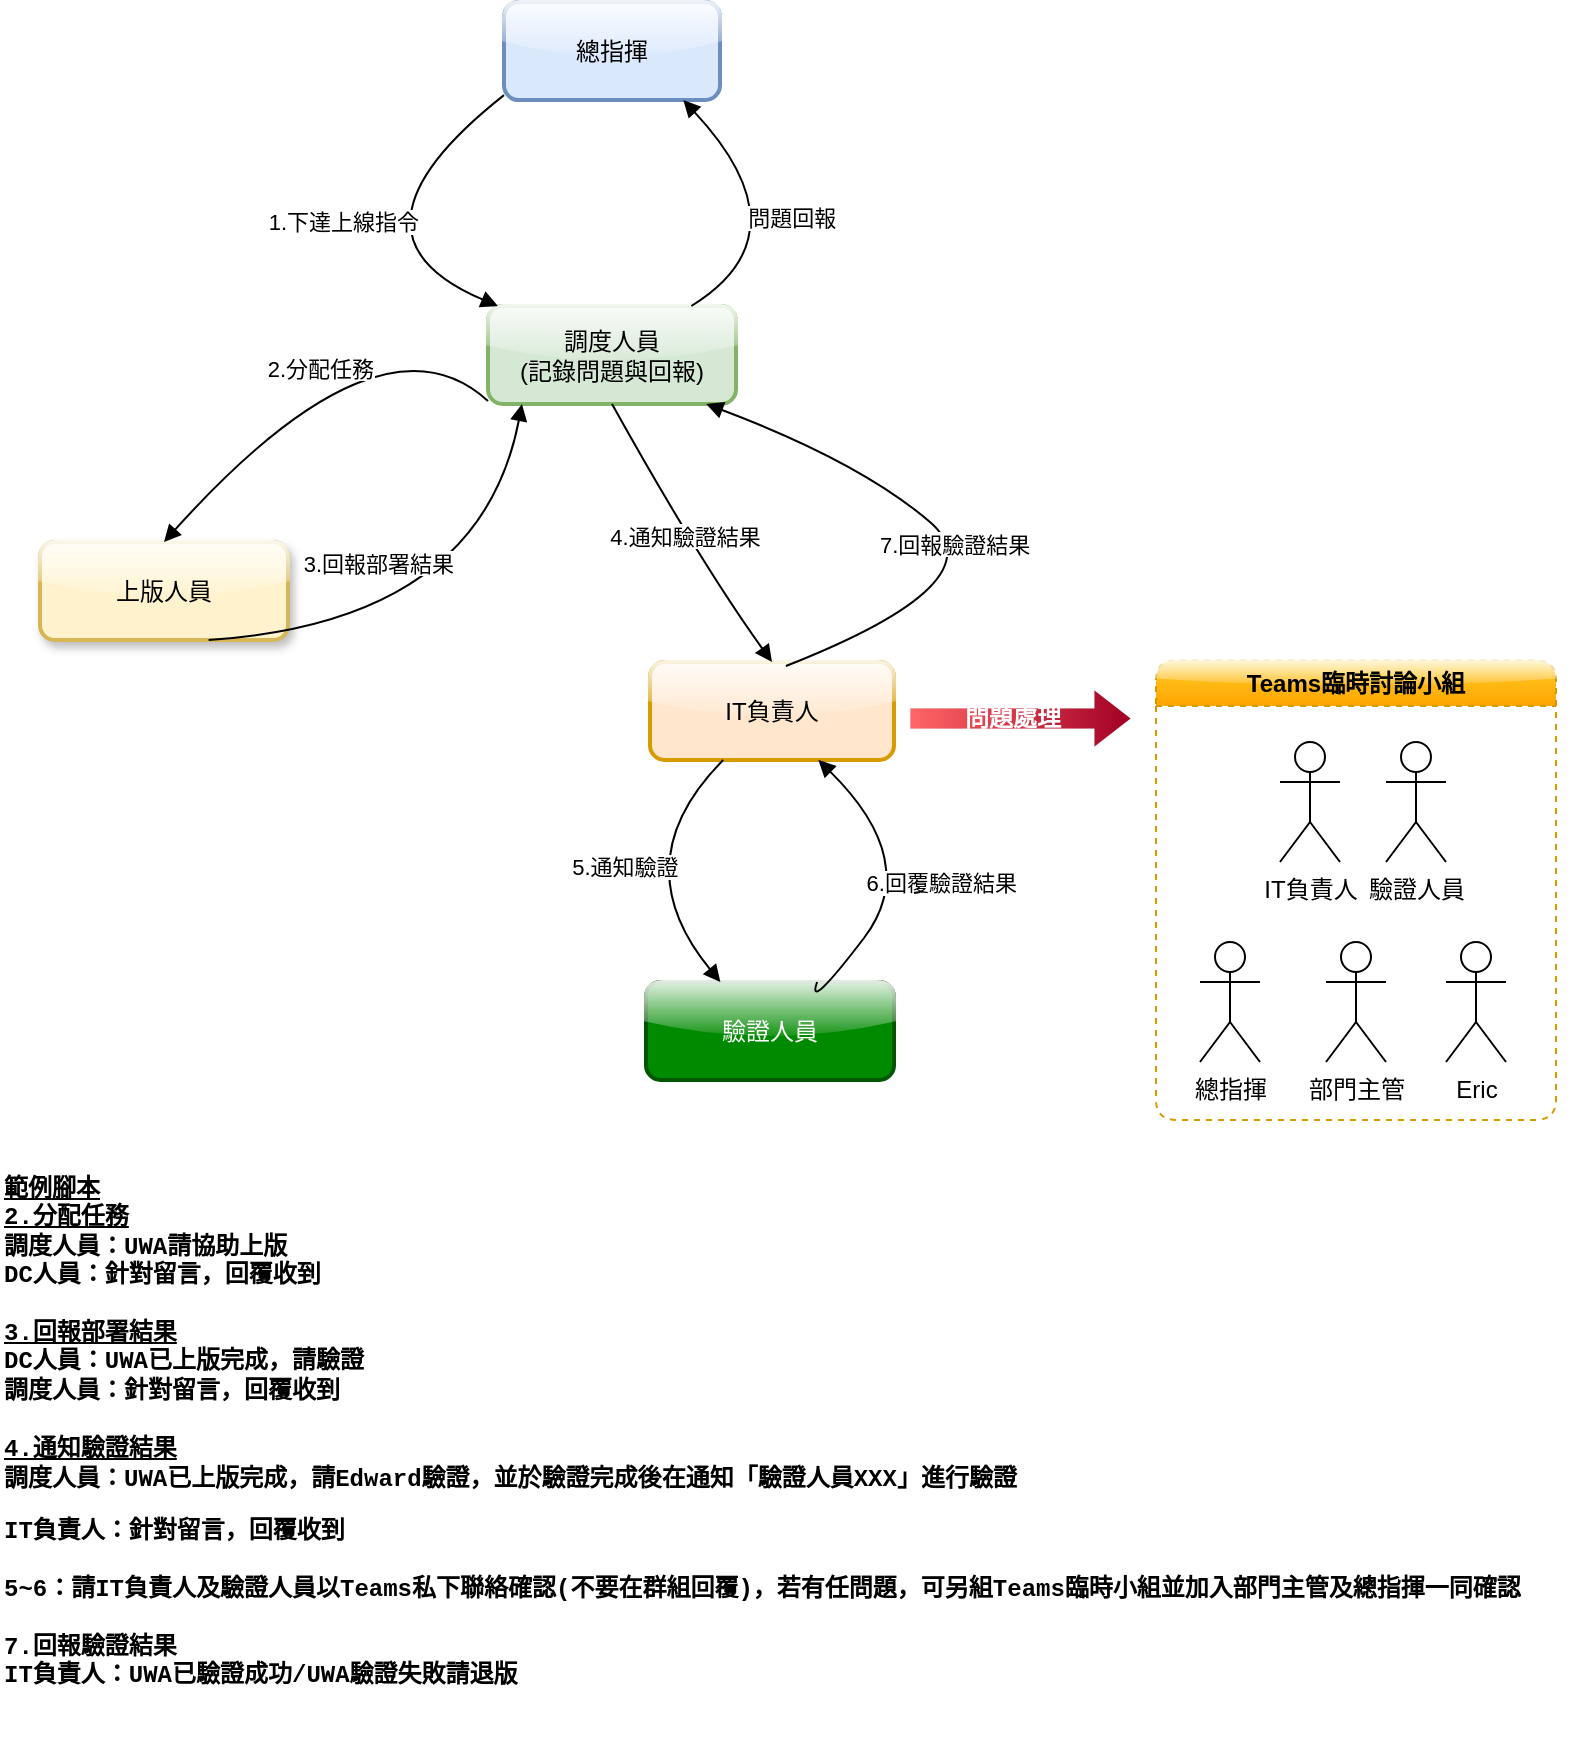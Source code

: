<mxfile version="25.0.1">
  <diagram name="第 1 页" id="mYaYs236TvE9rineGb29">
    <mxGraphModel dx="1426" dy="797" grid="1" gridSize="10" guides="1" tooltips="1" connect="1" arrows="1" fold="1" page="1" pageScale="1" pageWidth="827" pageHeight="1169" math="0" shadow="0">
      <root>
        <mxCell id="0" />
        <mxCell id="1" parent="0" />
        <mxCell id="1P9cVo6aBzfZuQ1xgT3G-6" value="總指揮" style="whiteSpace=wrap;strokeWidth=2;fillColor=#dae8fc;strokeColor=#6c8ebf;rounded=1;glass=1;" parent="1" vertex="1">
          <mxGeometry x="262" y="40" width="108" height="49" as="geometry" />
        </mxCell>
        <mxCell id="1P9cVo6aBzfZuQ1xgT3G-7" value="調度人員&#xa;(記錄問題與回報)" style="whiteSpace=wrap;strokeWidth=2;fillColor=#d5e8d4;strokeColor=#82b366;rounded=1;glass=1;" parent="1" vertex="1">
          <mxGeometry x="254" y="192" width="124" height="49" as="geometry" />
        </mxCell>
        <mxCell id="1P9cVo6aBzfZuQ1xgT3G-8" value="上版人員" style="whiteSpace=wrap;strokeWidth=2;fillColor=#fff2cc;strokeColor=#d6b656;rounded=1;glass=1;shadow=1;" parent="1" vertex="1">
          <mxGeometry x="30" y="310" width="124" height="49" as="geometry" />
        </mxCell>
        <mxCell id="1P9cVo6aBzfZuQ1xgT3G-9" value="IT負責人" style="whiteSpace=wrap;strokeWidth=2;fillColor=#ffe6cc;strokeColor=#d79b00;rounded=1;glass=1;" parent="1" vertex="1">
          <mxGeometry x="335" y="370" width="122" height="49" as="geometry" />
        </mxCell>
        <mxCell id="1P9cVo6aBzfZuQ1xgT3G-10" value="驗證人員" style="whiteSpace=wrap;strokeWidth=2;fillColor=#008a00;strokeColor=#005700;rounded=1;glass=1;fontColor=#ffffff;" parent="1" vertex="1">
          <mxGeometry x="333" y="530" width="124" height="49" as="geometry" />
        </mxCell>
        <mxCell id="1P9cVo6aBzfZuQ1xgT3G-11" value="1.下達上線指令" style="curved=1;startArrow=none;endArrow=block;exitX=0;exitY=0.95;entryX=0.04;entryY=0;rounded=0;" parent="1" source="1P9cVo6aBzfZuQ1xgT3G-6" target="1P9cVo6aBzfZuQ1xgT3G-7" edge="1">
          <mxGeometry relative="1" as="geometry">
            <Array as="points">
              <mxPoint x="174" y="156" />
            </Array>
          </mxGeometry>
        </mxCell>
        <mxCell id="1P9cVo6aBzfZuQ1xgT3G-12" value="2.分配任務" style="curved=1;startArrow=none;endArrow=block;exitX=0;exitY=0.97;entryX=0.5;entryY=0;rounded=0;" parent="1" source="1P9cVo6aBzfZuQ1xgT3G-7" target="1P9cVo6aBzfZuQ1xgT3G-8" edge="1">
          <mxGeometry relative="1" as="geometry">
            <Array as="points">
              <mxPoint x="200" y="190" />
            </Array>
          </mxGeometry>
        </mxCell>
        <mxCell id="1P9cVo6aBzfZuQ1xgT3G-14" value="5.通知驗證" style="curved=1;startArrow=none;endArrow=block;exitX=0.3;exitY=1;entryX=0.3;entryY=0;rounded=0;" parent="1" source="1P9cVo6aBzfZuQ1xgT3G-9" target="1P9cVo6aBzfZuQ1xgT3G-10" edge="1">
          <mxGeometry relative="1" as="geometry">
            <Array as="points">
              <mxPoint x="321" y="470" />
            </Array>
          </mxGeometry>
        </mxCell>
        <mxCell id="1P9cVo6aBzfZuQ1xgT3G-15" value="6.回覆驗證結果" style="curved=1;startArrow=none;endArrow=block;exitX=0.69;exitY=0;entryX=0.69;entryY=1;rounded=0;" parent="1" source="1P9cVo6aBzfZuQ1xgT3G-10" target="1P9cVo6aBzfZuQ1xgT3G-9" edge="1">
          <mxGeometry x="0.195" y="-14" relative="1" as="geometry">
            <Array as="points">
              <mxPoint x="413" y="546" />
              <mxPoint x="471" y="470" />
            </Array>
            <mxPoint as="offset" />
          </mxGeometry>
        </mxCell>
        <mxCell id="1P9cVo6aBzfZuQ1xgT3G-16" value="4.通知驗證結果" style="curved=1;startArrow=none;endArrow=block;exitX=0.5;exitY=1;rounded=0;exitDx=0;exitDy=0;entryX=0.5;entryY=0;entryDx=0;entryDy=0;" parent="1" source="1P9cVo6aBzfZuQ1xgT3G-7" target="1P9cVo6aBzfZuQ1xgT3G-9" edge="1">
          <mxGeometry x="-0.004" relative="1" as="geometry">
            <Array as="points">
              <mxPoint x="360" y="320" />
            </Array>
            <mxPoint x="330" y="360" as="targetPoint" />
            <mxPoint as="offset" />
          </mxGeometry>
        </mxCell>
        <mxCell id="1P9cVo6aBzfZuQ1xgT3G-18" value="3.回報部署結果" style="curved=1;startArrow=none;endArrow=block;exitX=0.68;exitY=1;entryX=0.137;entryY=1;rounded=0;entryDx=0;entryDy=0;entryPerimeter=0;" parent="1" source="1P9cVo6aBzfZuQ1xgT3G-8" target="1P9cVo6aBzfZuQ1xgT3G-7" edge="1">
          <mxGeometry x="-0.293" y="33" relative="1" as="geometry">
            <Array as="points">
              <mxPoint x="250" y="350" />
            </Array>
            <mxPoint as="offset" />
          </mxGeometry>
        </mxCell>
        <mxCell id="1P9cVo6aBzfZuQ1xgT3G-19" value="7.回報驗證結果" style="curved=1;startArrow=none;endArrow=block;exitX=0.557;exitY=0.041;entryX=0.88;entryY=1;rounded=0;exitDx=0;exitDy=0;exitPerimeter=0;" parent="1" source="1P9cVo6aBzfZuQ1xgT3G-9" target="1P9cVo6aBzfZuQ1xgT3G-7" edge="1">
          <mxGeometry relative="1" as="geometry">
            <Array as="points">
              <mxPoint x="510" y="330" />
              <mxPoint x="440" y="270" />
            </Array>
          </mxGeometry>
        </mxCell>
        <mxCell id="1P9cVo6aBzfZuQ1xgT3G-20" value="問題回報" style="curved=1;startArrow=none;endArrow=block;exitX=0.82;exitY=0;entryX=0.83;entryY=1;rounded=0;" parent="1" source="1P9cVo6aBzfZuQ1xgT3G-7" target="1P9cVo6aBzfZuQ1xgT3G-6" edge="1">
          <mxGeometry relative="1" as="geometry">
            <Array as="points">
              <mxPoint x="414" y="156" />
            </Array>
          </mxGeometry>
        </mxCell>
        <mxCell id="xWWlOde3axq_9Du7qHrp-3" value="問題處理" style="shape=flexArrow;endArrow=classic;html=1;rounded=0;endWidth=18;fillColor=#a20025;strokeColor=#6F0000;gradientDirection=west;labelBackgroundColor=none;fontSize=12;fontFamily=Helvetica;fontStyle=1;textShadow=0;fillStyle=auto;gradientColor=#FF6666;fontColor=#FFFFFF;strokeWidth=0;targetPerimeterSpacing=0;" edge="1" parent="1">
          <mxGeometry x="-0.073" width="50" height="50" relative="1" as="geometry">
            <mxPoint x="465" y="398" as="sourcePoint" />
            <mxPoint x="575" y="398" as="targetPoint" />
            <mxPoint as="offset" />
          </mxGeometry>
        </mxCell>
        <mxCell id="xWWlOde3axq_9Du7qHrp-5" value="IT負責人" style="shape=umlActor;verticalLabelPosition=bottom;verticalAlign=top;html=1;outlineConnect=0;" vertex="1" parent="1">
          <mxGeometry x="650" y="410" width="30" height="60" as="geometry" />
        </mxCell>
        <mxCell id="xWWlOde3axq_9Du7qHrp-9" value="Teams臨時討論小組" style="swimlane;whiteSpace=wrap;html=1;startSize=23;fillColor=#ffcd28;strokeColor=#d79b00;swimlaneFillColor=none;gradientColor=#ffa500;rounded=1;shadow=0;glass=1;dashed=1;" vertex="1" parent="1">
          <mxGeometry x="588" y="369" width="200" height="230" as="geometry" />
        </mxCell>
        <mxCell id="xWWlOde3axq_9Du7qHrp-7" value="總指揮" style="shape=umlActor;verticalLabelPosition=bottom;verticalAlign=top;html=1;outlineConnect=0;" vertex="1" parent="xWWlOde3axq_9Du7qHrp-9">
          <mxGeometry x="22" y="141" width="30" height="60" as="geometry" />
        </mxCell>
        <mxCell id="xWWlOde3axq_9Du7qHrp-6" value="部門主管" style="shape=umlActor;verticalLabelPosition=bottom;verticalAlign=top;html=1;outlineConnect=0;" vertex="1" parent="xWWlOde3axq_9Du7qHrp-9">
          <mxGeometry x="85" y="141" width="30" height="60" as="geometry" />
        </mxCell>
        <mxCell id="xWWlOde3axq_9Du7qHrp-8" value="驗證人員" style="shape=umlActor;verticalLabelPosition=bottom;verticalAlign=top;html=1;outlineConnect=0;" vertex="1" parent="xWWlOde3axq_9Du7qHrp-9">
          <mxGeometry x="115" y="41" width="30" height="60" as="geometry" />
        </mxCell>
        <mxCell id="xWWlOde3axq_9Du7qHrp-13" value="Eric" style="shape=umlActor;verticalLabelPosition=bottom;verticalAlign=top;html=1;outlineConnect=0;" vertex="1" parent="xWWlOde3axq_9Du7qHrp-9">
          <mxGeometry x="145" y="141" width="30" height="60" as="geometry" />
        </mxCell>
        <mxCell id="xWWlOde3axq_9Du7qHrp-11" value="&lt;div&gt;&lt;span&gt;&lt;u&gt;範例腳本&lt;/u&gt;&lt;/span&gt;&lt;/div&gt;&lt;div&gt;&lt;span&gt;&lt;u&gt;2.分配任務&lt;/u&gt;&lt;/span&gt;&lt;/div&gt;調度人員：UWA請協助上版&lt;div&gt;DC人員：&lt;span style=&quot;background-color: initial;&quot;&gt;針對留言，回覆收到&lt;/span&gt;&lt;/div&gt;&lt;div&gt;&lt;br&gt;&lt;/div&gt;&lt;div&gt;&lt;span&gt;&lt;u&gt;3.回報部署結果&lt;/u&gt;&lt;/span&gt;&lt;/div&gt;&lt;div&gt;DC人員：UWA已上版完成，請驗證&lt;/div&gt;&lt;div&gt;調度人員：針對留言，回覆收到&lt;/div&gt;&lt;div&gt;&lt;br&gt;&lt;/div&gt;&lt;div&gt;&lt;div&gt;&lt;span&gt;&lt;u&gt;4.通知驗證結果&lt;/u&gt;&lt;/span&gt;&lt;/div&gt;&lt;div&gt;調度人員：UWA已上版完成，請Edward驗證，並於驗證完成後在通知&lt;span style=&quot;font-family: 新細明體, serif; background-color: initial;&quot;&gt;「&lt;/span&gt;&lt;span style=&quot;background-color: initial;&quot;&gt;驗證人員XXX&lt;/span&gt;&lt;span style=&quot;background-color: initial; font-family: 新細明體, serif;&quot;&gt;」進行驗證&lt;/span&gt;&lt;/div&gt;&lt;p class=&quot;MsoNormal&quot;&gt;&lt;span lang=&quot;EN-US&quot;&gt;&lt;/span&gt;&lt;/p&gt;&lt;div&gt;&lt;span style=&quot;background-color: initial;&quot;&gt;IT負責人：針對留言，回覆收到&lt;/span&gt;&lt;/div&gt;&lt;/div&gt;&lt;div&gt;&lt;span style=&quot;background-color: initial;&quot;&gt;&lt;br&gt;&lt;/span&gt;&lt;/div&gt;&lt;div&gt;&lt;span style=&quot;background-color: initial;&quot;&gt;5~6：請IT負責人及驗證人員以Teams私下聯絡確認(不要在群組回覆)，若有任問題，可另組Teams臨時小組並加入部門主管及總指揮一同確認&lt;/span&gt;&lt;/div&gt;&lt;div&gt;&lt;span style=&quot;background-color: initial;&quot;&gt;&lt;br&gt;&lt;/span&gt;&lt;/div&gt;&lt;div&gt;&lt;span style=&quot;background-color: initial;&quot;&gt;7.回報驗證結果&lt;/span&gt;&lt;/div&gt;&lt;div&gt;&lt;span style=&quot;background-color: initial;&quot;&gt;IT負責人：UWA已驗證成功/UWA驗證失敗請退版&lt;/span&gt;&lt;/div&gt;" style="text;html=1;align=left;verticalAlign=top;whiteSpace=wrap;rounded=0;fontColor=#000000;fontFamily=Courier New;fontStyle=1" vertex="1" parent="1">
          <mxGeometry x="10" y="620" width="790" height="290" as="geometry" />
        </mxCell>
      </root>
    </mxGraphModel>
  </diagram>
</mxfile>
